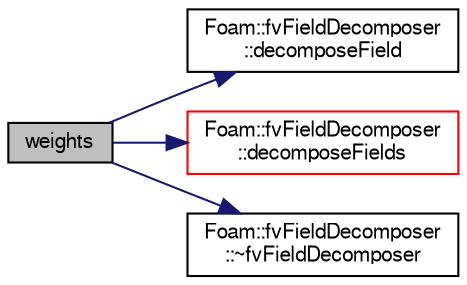 digraph "weights"
{
  bgcolor="transparent";
  edge [fontname="FreeSans",fontsize="10",labelfontname="FreeSans",labelfontsize="10"];
  node [fontname="FreeSans",fontsize="10",shape=record];
  rankdir="LR";
  Node15 [label="weights",height=0.2,width=0.4,color="black", fillcolor="grey75", style="filled", fontcolor="black"];
  Node15 -> Node16 [color="midnightblue",fontsize="10",style="solid",fontname="FreeSans"];
  Node16 [label="Foam::fvFieldDecomposer\l::decomposeField",height=0.2,width=0.4,color="black",URL="$a28578.html#afce4c320bbe09a668c5ad9777630844a",tooltip="Decompose volume field. "];
  Node15 -> Node17 [color="midnightblue",fontsize="10",style="solid",fontname="FreeSans"];
  Node17 [label="Foam::fvFieldDecomposer\l::decomposeFields",height=0.2,width=0.4,color="red",URL="$a28578.html#a3e388dce33164307711c5cbbf250a3bb"];
  Node15 -> Node19 [color="midnightblue",fontsize="10",style="solid",fontname="FreeSans"];
  Node19 [label="Foam::fvFieldDecomposer\l::~fvFieldDecomposer",height=0.2,width=0.4,color="black",URL="$a28578.html#ae50c834ba9c3edf64c376ca07bf71a97",tooltip="Destructor. "];
}
